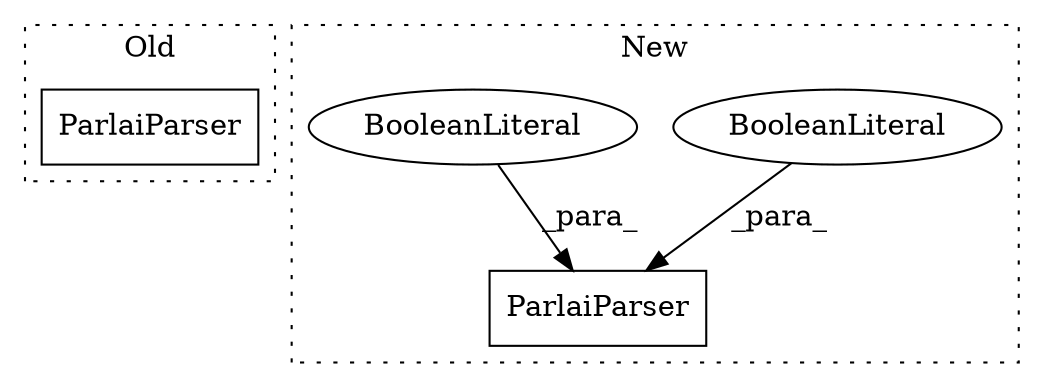 digraph G {
subgraph cluster0 {
1 [label="ParlaiParser" a="32" s="1566" l="14" shape="box"];
label = "Old";
style="dotted";
}
subgraph cluster1 {
2 [label="ParlaiParser" a="32" s="1540,1564" l="13,1" shape="box"];
3 [label="BooleanLiteral" a="9" s="1553" l="5" shape="ellipse"];
4 [label="BooleanLiteral" a="9" s="1559" l="5" shape="ellipse"];
label = "New";
style="dotted";
}
3 -> 2 [label="_para_"];
4 -> 2 [label="_para_"];
}